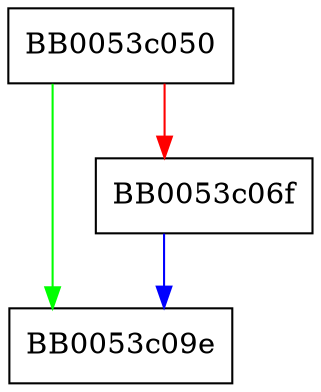 digraph BN_CTX_new {
  node [shape="box"];
  graph [splines=ortho];
  BB0053c050 -> BB0053c09e [color="green"];
  BB0053c050 -> BB0053c06f [color="red"];
  BB0053c06f -> BB0053c09e [color="blue"];
}